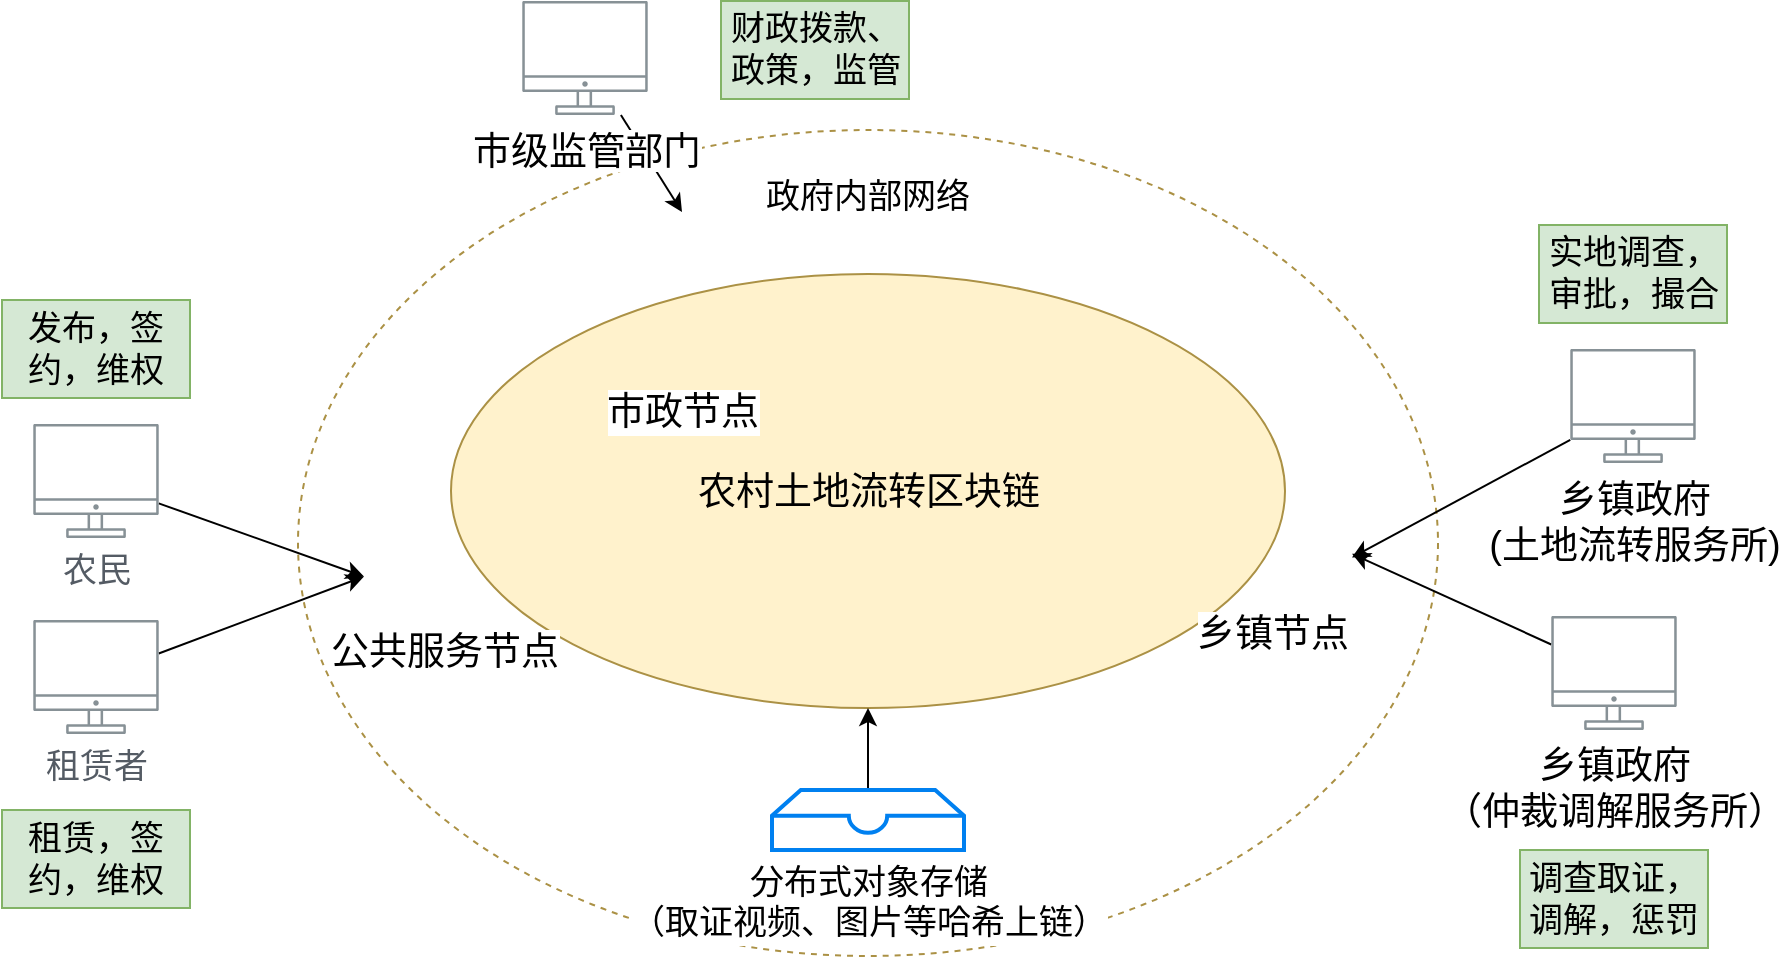 <mxfile version="11.1.2" type="github"><diagram id="EYtJnRNi6S0pilIOREiU" name="第 1 页"><mxGraphModel dx="1422" dy="927" grid="0" gridSize="10" guides="1" tooltips="1" connect="1" arrows="1" fold="1" page="1" pageScale="1" pageWidth="2527" pageHeight="1169" math="0" shadow="0"><root><mxCell id="0"/><mxCell id="1" parent="0"/><mxCell id="mTXhpd6jFD7r1IvNEr6O-27" value="政府内部网络&lt;br&gt;&lt;br&gt;&lt;br&gt;&lt;br&gt;&lt;br&gt;&lt;br&gt;&lt;br&gt;&lt;br&gt;&lt;br&gt;&lt;br&gt;&lt;br&gt;&lt;br&gt;&lt;br&gt;&lt;br&gt;&lt;br&gt;&lt;br&gt;&lt;br&gt;&lt;br&gt;" style="ellipse;whiteSpace=wrap;html=1;strokeColor=#AB9145;fontSize=17;dashed=1;" parent="1" vertex="1"><mxGeometry x="264" y="129" width="570" height="413" as="geometry"/></mxCell><mxCell id="mTXhpd6jFD7r1IvNEr6O-2" value="农村土地流转区块链" style="ellipse;whiteSpace=wrap;html=1;fillColor=#fff2cc;strokeColor=#AB9145;fontSize=19;" parent="1" vertex="1"><mxGeometry x="340.5" y="201" width="417" height="217" as="geometry"/></mxCell><mxCell id="mTXhpd6jFD7r1IvNEr6O-3" value="公共服务节点" style="shape=image;html=1;verticalAlign=top;verticalLabelPosition=bottom;labelBackgroundColor=#ffffff;imageAspect=0;aspect=fixed;image=https://cdn0.iconfinder.com/data/icons/blockchain-classic/256/EOS-128.png;strokeColor=#AB9145;fontSize=19;" parent="1" vertex="1"><mxGeometry x="297" y="293" width="79" height="79" as="geometry"/></mxCell><mxCell id="mTXhpd6jFD7r1IvNEr6O-6" value="市政节点" style="shape=image;html=1;verticalAlign=top;verticalLabelPosition=bottom;labelBackgroundColor=#ffffff;imageAspect=0;aspect=fixed;image=https://cdn0.iconfinder.com/data/icons/blockchain-classic/256/EOS-128.png;strokeColor=#AB9145;fontSize=19;" parent="1" vertex="1"><mxGeometry x="415" y="170" width="82" height="82" as="geometry"/></mxCell><mxCell id="mTXhpd6jFD7r1IvNEr6O-8" value="乡镇节点" style="shape=image;html=1;verticalAlign=top;verticalLabelPosition=bottom;labelBackgroundColor=#ffffff;imageAspect=0;aspect=fixed;image=https://cdn0.iconfinder.com/data/icons/blockchain-classic/256/EOS-128.png;strokeColor=#AB9145;fontSize=19;" parent="1" vertex="1"><mxGeometry x="710" y="282" width="81" height="81" as="geometry"/></mxCell><mxCell id="mTXhpd6jFD7r1IvNEr6O-12" style="edgeStyle=none;rounded=0;orthogonalLoop=1;jettySize=auto;html=1;fontSize=19;entryX=0;entryY=0.75;entryDx=0;entryDy=0;" parent="1" source="mTXhpd6jFD7r1IvNEr6O-10" target="mTXhpd6jFD7r1IvNEr6O-3" edge="1"><mxGeometry relative="1" as="geometry"><mxPoint x="254" y="326.5" as="targetPoint"/></mxGeometry></mxCell><mxCell id="mTXhpd6jFD7r1IvNEr6O-10" value="农民" style="outlineConnect=0;gradientColor=none;fontColor=#545B64;strokeColor=none;fillColor=#879196;dashed=0;verticalLabelPosition=bottom;verticalAlign=top;align=center;html=1;fontSize=17;fontStyle=0;aspect=fixed;shape=mxgraph.aws4.illustration_desktop;pointerEvents=1" parent="1" vertex="1"><mxGeometry x="131.5" y="276" width="63" height="57" as="geometry"/></mxCell><mxCell id="mTXhpd6jFD7r1IvNEr6O-13" style="edgeStyle=none;rounded=0;orthogonalLoop=1;jettySize=auto;html=1;fontSize=19;entryX=0;entryY=0.75;entryDx=0;entryDy=0;" parent="1" source="mTXhpd6jFD7r1IvNEr6O-11" target="mTXhpd6jFD7r1IvNEr6O-3" edge="1"><mxGeometry relative="1" as="geometry"><mxPoint x="247" y="356.5" as="targetPoint"/></mxGeometry></mxCell><mxCell id="mTXhpd6jFD7r1IvNEr6O-11" value="租赁者" style="outlineConnect=0;gradientColor=none;fontColor=#545B64;strokeColor=none;fillColor=#879196;dashed=0;verticalLabelPosition=bottom;verticalAlign=top;align=center;html=1;fontSize=17;fontStyle=0;aspect=fixed;shape=mxgraph.aws4.illustration_desktop;pointerEvents=1" parent="1" vertex="1"><mxGeometry x="131.5" y="374" width="63" height="57" as="geometry"/></mxCell><mxCell id="mTXhpd6jFD7r1IvNEr6O-14" value="发布，签约，维权" style="text;html=1;strokeColor=#82b366;fillColor=#d5e8d4;align=center;verticalAlign=middle;whiteSpace=wrap;rounded=0;fontSize=17;" parent="1" vertex="1"><mxGeometry x="116" y="214" width="94" height="49" as="geometry"/></mxCell><mxCell id="mTXhpd6jFD7r1IvNEr6O-15" value="租赁，签约，维权" style="text;html=1;strokeColor=#82b366;fillColor=#d5e8d4;align=center;verticalAlign=middle;whiteSpace=wrap;rounded=0;fontSize=17;" parent="1" vertex="1"><mxGeometry x="116" y="469" width="94" height="49" as="geometry"/></mxCell><mxCell id="mTXhpd6jFD7r1IvNEr6O-16" value="实地调查，审批，撮合" style="text;html=1;strokeColor=#82b366;fillColor=#d5e8d4;align=center;verticalAlign=middle;whiteSpace=wrap;rounded=0;fontSize=17;" parent="1" vertex="1"><mxGeometry x="884.5" y="176.5" width="94" height="49" as="geometry"/></mxCell><mxCell id="mTXhpd6jFD7r1IvNEr6O-17" value="财政拨款、政策，监管" style="text;html=1;strokeColor=#82b366;fillColor=#d5e8d4;align=center;verticalAlign=middle;whiteSpace=wrap;rounded=0;fontSize=17;" parent="1" vertex="1"><mxGeometry x="475.5" y="64.5" width="94" height="49" as="geometry"/></mxCell><mxCell id="mTXhpd6jFD7r1IvNEr6O-18" value="调查取证，调解，惩罚" style="text;html=1;strokeColor=#82b366;fillColor=#d5e8d4;align=center;verticalAlign=middle;whiteSpace=wrap;rounded=0;fontSize=17;" parent="1" vertex="1"><mxGeometry x="875" y="489" width="94" height="49" as="geometry"/></mxCell><mxCell id="mTXhpd6jFD7r1IvNEr6O-20" style="edgeStyle=none;rounded=0;orthogonalLoop=1;jettySize=auto;html=1;fontSize=17;" parent="1" source="mTXhpd6jFD7r1IvNEr6O-19" target="mTXhpd6jFD7r1IvNEr6O-8" edge="1"><mxGeometry relative="1" as="geometry"/></mxCell><mxCell id="mTXhpd6jFD7r1IvNEr6O-19" value="&lt;span style=&quot;color: rgb(0 , 0 , 0) ; font-size: 19px ; background-color: rgb(255 , 255 , 255)&quot;&gt;乡镇政府&lt;/span&gt;&lt;br style=&quot;color: rgb(0 , 0 , 0) ; font-size: 19px&quot;&gt;&lt;span style=&quot;color: rgb(0 , 0 , 0) ; font-size: 19px ; background-color: rgb(255 , 255 , 255)&quot;&gt;（仲裁调解服务所）&lt;/span&gt;" style="outlineConnect=0;gradientColor=none;fontColor=#545B64;strokeColor=none;fillColor=#879196;dashed=0;verticalLabelPosition=bottom;verticalAlign=top;align=center;html=1;fontSize=17;fontStyle=0;aspect=fixed;shape=mxgraph.aws4.illustration_desktop;pointerEvents=1" parent="1" vertex="1"><mxGeometry x="890.5" y="372" width="63" height="57" as="geometry"/></mxCell><mxCell id="mTXhpd6jFD7r1IvNEr6O-22" style="edgeStyle=none;rounded=0;orthogonalLoop=1;jettySize=auto;html=1;fontSize=17;entryX=1;entryY=0.75;entryDx=0;entryDy=0;" parent="1" source="mTXhpd6jFD7r1IvNEr6O-21" target="mTXhpd6jFD7r1IvNEr6O-8" edge="1"><mxGeometry relative="1" as="geometry"><mxPoint x="785" y="379" as="targetPoint"/></mxGeometry></mxCell><mxCell id="mTXhpd6jFD7r1IvNEr6O-21" value="&lt;span style=&quot;color: rgb(0 , 0 , 0) ; font-size: 19px ; background-color: rgb(255 , 255 , 255)&quot;&gt;乡镇政府&lt;/span&gt;&lt;br style=&quot;color: rgb(0 , 0 , 0) ; font-size: 19px&quot;&gt;&lt;span style=&quot;color: rgb(0 , 0 , 0) ; font-size: 19px ; background-color: rgb(255 , 255 , 255)&quot;&gt;(土地流转服务所&lt;/span&gt;&lt;span style=&quot;color: rgb(0 , 0 , 0) ; font-family: &amp;#34;helvetica&amp;#34; , &amp;#34;arial&amp;#34; , sans-serif ; font-size: 0px&quot;&gt;%3CmxGraphModel%3E%3Croot%3E%3CmxCell%20id%3D%220%22%2F%3E%3CmxCell%20id%3D%221%22%20parent%3D%220%22%2F%3E%3CmxCell%20id%3D%222%22%20value%3D%22%E5%86%9C%E6%B0%91%22%20style%3D%22outlineConnect%3D0%3BgradientColor%3Dnone%3BfontColor%3D%23545B64%3BstrokeColor%3Dnone%3BfillColor%3D%23879196%3Bdashed%3D0%3BverticalLabelPosition%3Dbottom%3BverticalAlign%3Dtop%3Balign%3Dcenter%3Bhtml%3D1%3BfontSize%3D12%3BfontStyle%3D0%3Baspect%3Dfixed%3Bshape%3Dmxgraph.aws4.illustration_desktop%3BpointerEvents%3D1%22%20vertex%3D%221%22%20parent%3D%221%22%3E%3CmxGeometry%20x%3D%2226%22%20y%3D%22287%22%20width%3D%2263%22%20height%3D%2257%22%20as%3D%22geometry%22%2F%3E%3C%2FmxCell%3E%3C%2Froot%3E%3C%2FmxGraphModel%3Edtu土地&lt;/span&gt;&lt;span style=&quot;color: rgb(0 , 0 , 0) ; font-size: 19px ; background-color: rgb(255 , 255 , 255)&quot;&gt;)&lt;/span&gt;" style="outlineConnect=0;gradientColor=none;fontColor=#545B64;strokeColor=none;fillColor=#879196;dashed=0;verticalLabelPosition=bottom;verticalAlign=top;align=center;html=1;fontSize=17;fontStyle=0;aspect=fixed;shape=mxgraph.aws4.illustration_desktop;pointerEvents=1" parent="1" vertex="1"><mxGeometry x="900" y="238.5" width="63" height="57" as="geometry"/></mxCell><mxCell id="mTXhpd6jFD7r1IvNEr6O-26" style="edgeStyle=none;rounded=0;orthogonalLoop=1;jettySize=auto;html=1;entryX=0.5;entryY=0;entryDx=0;entryDy=0;fontSize=17;" parent="1" source="mTXhpd6jFD7r1IvNEr6O-25" target="mTXhpd6jFD7r1IvNEr6O-6" edge="1"><mxGeometry relative="1" as="geometry"/></mxCell><mxCell id="mTXhpd6jFD7r1IvNEr6O-25" value="&lt;span style=&quot;color: rgb(0 , 0 , 0) ; font-size: 19px ; background-color: rgb(255 , 255 , 255)&quot;&gt;市级监管部门&lt;/span&gt;" style="outlineConnect=0;gradientColor=none;fontColor=#545B64;strokeColor=none;fillColor=#879196;dashed=0;verticalLabelPosition=bottom;verticalAlign=top;align=center;html=1;fontSize=17;fontStyle=0;aspect=fixed;shape=mxgraph.aws4.illustration_desktop;pointerEvents=1" parent="1" vertex="1"><mxGeometry x="376" y="64.5" width="63" height="57" as="geometry"/></mxCell><mxCell id="CDT801B_jq6zB9uXb24P-5" style="edgeStyle=none;rounded=0;orthogonalLoop=1;jettySize=auto;html=1;fontSize=17;" edge="1" parent="1" source="CDT801B_jq6zB9uXb24P-4" target="mTXhpd6jFD7r1IvNEr6O-2"><mxGeometry relative="1" as="geometry"/></mxCell><mxCell id="CDT801B_jq6zB9uXb24P-4" value="分布式对象存储&lt;br&gt;（取证视频、图片等哈希上链）" style="html=1;verticalLabelPosition=bottom;align=center;labelBackgroundColor=#ffffff;verticalAlign=top;strokeWidth=2;strokeColor=#0080F0;fillColor=#ffffff;shadow=0;dashed=0;shape=mxgraph.ios7.icons.storage;fontSize=17;" vertex="1" parent="1"><mxGeometry x="501" y="459" width="96" height="30" as="geometry"/></mxCell></root></mxGraphModel></diagram></mxfile>